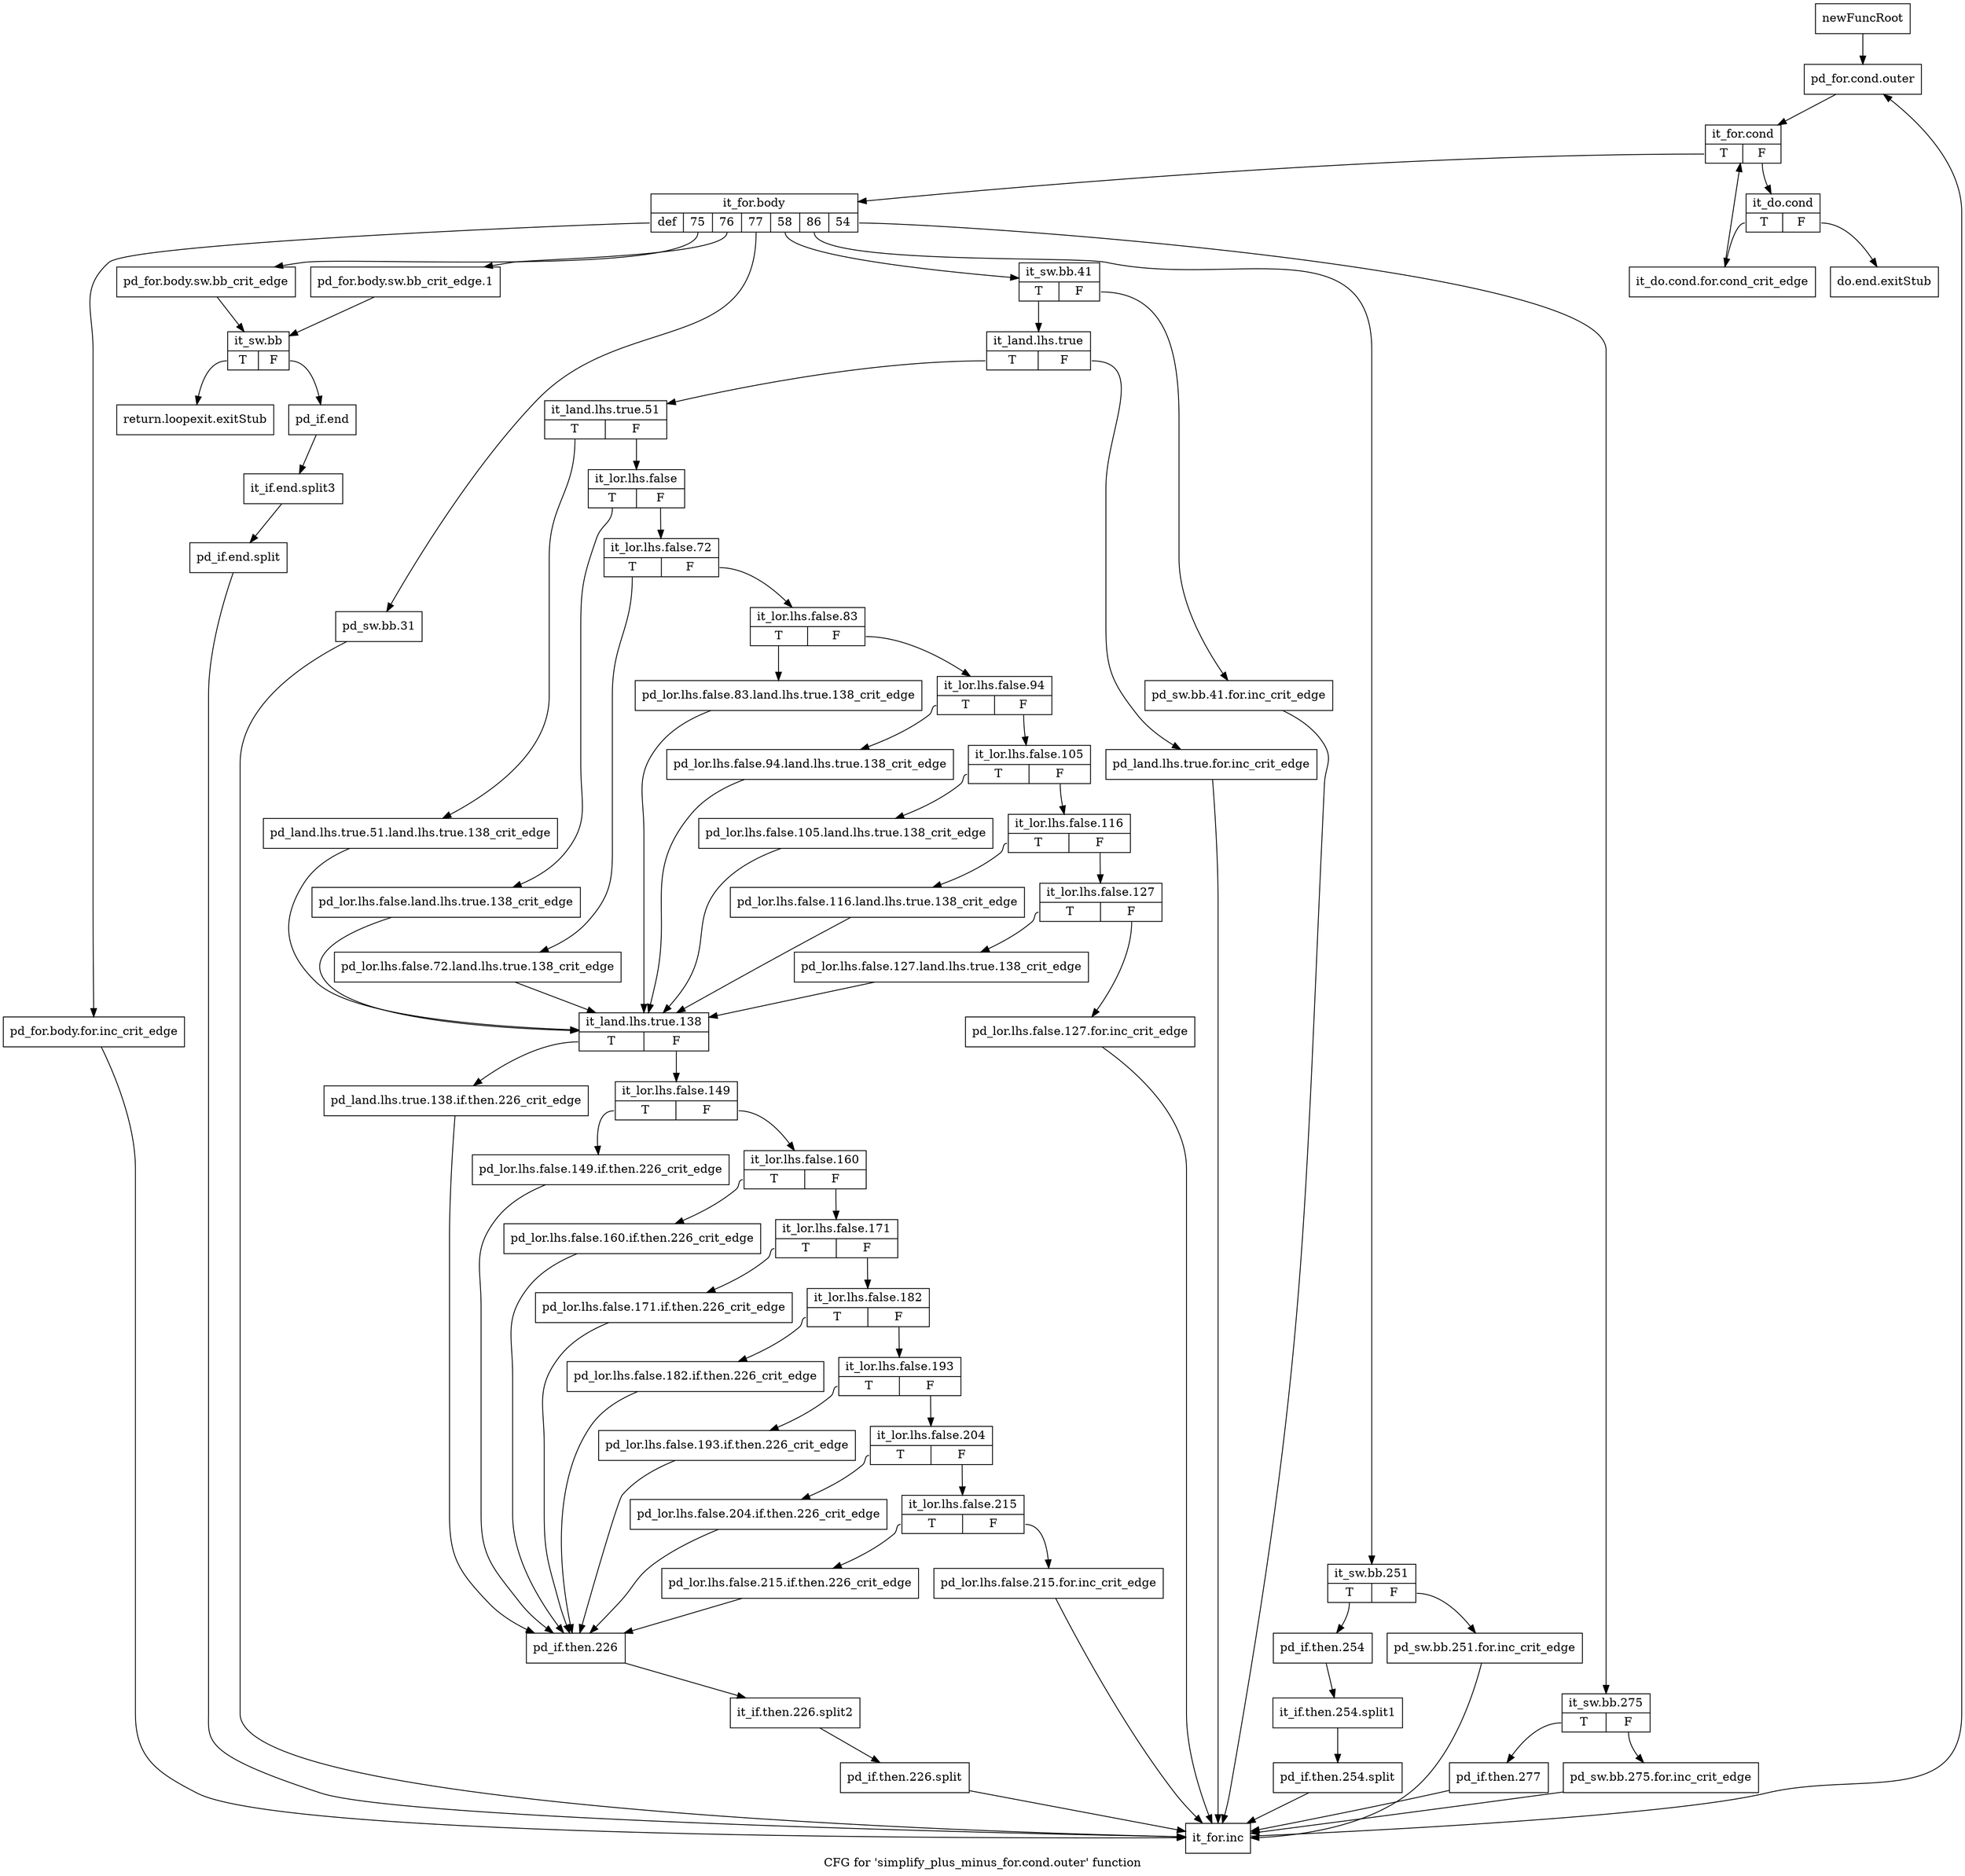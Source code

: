 digraph "CFG for 'simplify_plus_minus_for.cond.outer' function" {
	label="CFG for 'simplify_plus_minus_for.cond.outer' function";

	Node0xc2a77b0 [shape=record,label="{newFuncRoot}"];
	Node0xc2a77b0 -> Node0xc2a78a0;
	Node0xc2a7800 [shape=record,label="{do.end.exitStub}"];
	Node0xc2a7850 [shape=record,label="{return.loopexit.exitStub}"];
	Node0xc2a78a0 [shape=record,label="{pd_for.cond.outer}"];
	Node0xc2a78a0 -> Node0xc2a78f0;
	Node0xc2a78f0 [shape=record,label="{it_for.cond|{<s0>T|<s1>F}}"];
	Node0xc2a78f0:s0 -> Node0xc2a79e0;
	Node0xc2a78f0:s1 -> Node0xc2a7940;
	Node0xc2a7940 [shape=record,label="{it_do.cond|{<s0>T|<s1>F}}"];
	Node0xc2a7940:s0 -> Node0xc2a7990;
	Node0xc2a7940:s1 -> Node0xc2a7800;
	Node0xc2a7990 [shape=record,label="{it_do.cond.for.cond_crit_edge}"];
	Node0xc2a7990 -> Node0xc2a78f0;
	Node0xc2a79e0 [shape=record,label="{it_for.body|{<s0>def|<s1>75|<s2>76|<s3>77|<s4>58|<s5>86|<s6>54}}"];
	Node0xc2a79e0:s0 -> Node0xc2a89d0;
	Node0xc2a79e0:s1 -> Node0xc2a88e0;
	Node0xc2a79e0:s2 -> Node0xc2a8890;
	Node0xc2a79e0:s3 -> Node0xc2a8840;
	Node0xc2a79e0:s4 -> Node0xc2a7c10;
	Node0xc2a79e0:s5 -> Node0xc2a7b20;
	Node0xc2a79e0:s6 -> Node0xc2a7a30;
	Node0xc2a7a30 [shape=record,label="{it_sw.bb.275|{<s0>T|<s1>F}}"];
	Node0xc2a7a30:s0 -> Node0xc2a7ad0;
	Node0xc2a7a30:s1 -> Node0xc2a7a80;
	Node0xc2a7a80 [shape=record,label="{pd_sw.bb.275.for.inc_crit_edge}"];
	Node0xc2a7a80 -> Node0xc2a8a20;
	Node0xc2a7ad0 [shape=record,label="{pd_if.then.277}"];
	Node0xc2a7ad0 -> Node0xc2a8a20;
	Node0xc2a7b20 [shape=record,label="{it_sw.bb.251|{<s0>T|<s1>F}}"];
	Node0xc2a7b20:s0 -> Node0xc2a7bc0;
	Node0xc2a7b20:s1 -> Node0xc2a7b70;
	Node0xc2a7b70 [shape=record,label="{pd_sw.bb.251.for.inc_crit_edge}"];
	Node0xc2a7b70 -> Node0xc2a8a20;
	Node0xc2a7bc0 [shape=record,label="{pd_if.then.254}"];
	Node0xc2a7bc0 -> Node0xfd05f80;
	Node0xfd05f80 [shape=record,label="{it_if.then.254.split1}"];
	Node0xfd05f80 -> Node0xfd07600;
	Node0xfd07600 [shape=record,label="{pd_if.then.254.split}"];
	Node0xfd07600 -> Node0xc2a8a20;
	Node0xc2a7c10 [shape=record,label="{it_sw.bb.41|{<s0>T|<s1>F}}"];
	Node0xc2a7c10:s0 -> Node0xc2a7cb0;
	Node0xc2a7c10:s1 -> Node0xc2a7c60;
	Node0xc2a7c60 [shape=record,label="{pd_sw.bb.41.for.inc_crit_edge}"];
	Node0xc2a7c60 -> Node0xc2a8a20;
	Node0xc2a7cb0 [shape=record,label="{it_land.lhs.true|{<s0>T|<s1>F}}"];
	Node0xc2a7cb0:s0 -> Node0xc2a7d50;
	Node0xc2a7cb0:s1 -> Node0xc2a7d00;
	Node0xc2a7d00 [shape=record,label="{pd_land.lhs.true.for.inc_crit_edge}"];
	Node0xc2a7d00 -> Node0xc2a8a20;
	Node0xc2a7d50 [shape=record,label="{it_land.lhs.true.51|{<s0>T|<s1>F}}"];
	Node0xc2a7d50:s0 -> Node0xc2a8250;
	Node0xc2a7d50:s1 -> Node0xc2a7da0;
	Node0xc2a7da0 [shape=record,label="{it_lor.lhs.false|{<s0>T|<s1>F}}"];
	Node0xc2a7da0:s0 -> Node0xc2a8200;
	Node0xc2a7da0:s1 -> Node0xc2a7df0;
	Node0xc2a7df0 [shape=record,label="{it_lor.lhs.false.72|{<s0>T|<s1>F}}"];
	Node0xc2a7df0:s0 -> Node0xc2a81b0;
	Node0xc2a7df0:s1 -> Node0xc2a7e40;
	Node0xc2a7e40 [shape=record,label="{it_lor.lhs.false.83|{<s0>T|<s1>F}}"];
	Node0xc2a7e40:s0 -> Node0xc2a8160;
	Node0xc2a7e40:s1 -> Node0xc2a7e90;
	Node0xc2a7e90 [shape=record,label="{it_lor.lhs.false.94|{<s0>T|<s1>F}}"];
	Node0xc2a7e90:s0 -> Node0xc2a8110;
	Node0xc2a7e90:s1 -> Node0xc2a7ee0;
	Node0xc2a7ee0 [shape=record,label="{it_lor.lhs.false.105|{<s0>T|<s1>F}}"];
	Node0xc2a7ee0:s0 -> Node0xc2a80c0;
	Node0xc2a7ee0:s1 -> Node0xc2a7f30;
	Node0xc2a7f30 [shape=record,label="{it_lor.lhs.false.116|{<s0>T|<s1>F}}"];
	Node0xc2a7f30:s0 -> Node0xc2a8070;
	Node0xc2a7f30:s1 -> Node0xc2a7f80;
	Node0xc2a7f80 [shape=record,label="{it_lor.lhs.false.127|{<s0>T|<s1>F}}"];
	Node0xc2a7f80:s0 -> Node0xc2a8020;
	Node0xc2a7f80:s1 -> Node0xc2a7fd0;
	Node0xc2a7fd0 [shape=record,label="{pd_lor.lhs.false.127.for.inc_crit_edge}"];
	Node0xc2a7fd0 -> Node0xc2a8a20;
	Node0xc2a8020 [shape=record,label="{pd_lor.lhs.false.127.land.lhs.true.138_crit_edge}"];
	Node0xc2a8020 -> Node0xc2a82a0;
	Node0xc2a8070 [shape=record,label="{pd_lor.lhs.false.116.land.lhs.true.138_crit_edge}"];
	Node0xc2a8070 -> Node0xc2a82a0;
	Node0xc2a80c0 [shape=record,label="{pd_lor.lhs.false.105.land.lhs.true.138_crit_edge}"];
	Node0xc2a80c0 -> Node0xc2a82a0;
	Node0xc2a8110 [shape=record,label="{pd_lor.lhs.false.94.land.lhs.true.138_crit_edge}"];
	Node0xc2a8110 -> Node0xc2a82a0;
	Node0xc2a8160 [shape=record,label="{pd_lor.lhs.false.83.land.lhs.true.138_crit_edge}"];
	Node0xc2a8160 -> Node0xc2a82a0;
	Node0xc2a81b0 [shape=record,label="{pd_lor.lhs.false.72.land.lhs.true.138_crit_edge}"];
	Node0xc2a81b0 -> Node0xc2a82a0;
	Node0xc2a8200 [shape=record,label="{pd_lor.lhs.false.land.lhs.true.138_crit_edge}"];
	Node0xc2a8200 -> Node0xc2a82a0;
	Node0xc2a8250 [shape=record,label="{pd_land.lhs.true.51.land.lhs.true.138_crit_edge}"];
	Node0xc2a8250 -> Node0xc2a82a0;
	Node0xc2a82a0 [shape=record,label="{it_land.lhs.true.138|{<s0>T|<s1>F}}"];
	Node0xc2a82a0:s0 -> Node0xc2a87a0;
	Node0xc2a82a0:s1 -> Node0xc2a82f0;
	Node0xc2a82f0 [shape=record,label="{it_lor.lhs.false.149|{<s0>T|<s1>F}}"];
	Node0xc2a82f0:s0 -> Node0xc2a8750;
	Node0xc2a82f0:s1 -> Node0xc2a8340;
	Node0xc2a8340 [shape=record,label="{it_lor.lhs.false.160|{<s0>T|<s1>F}}"];
	Node0xc2a8340:s0 -> Node0xc2a8700;
	Node0xc2a8340:s1 -> Node0xc2a8390;
	Node0xc2a8390 [shape=record,label="{it_lor.lhs.false.171|{<s0>T|<s1>F}}"];
	Node0xc2a8390:s0 -> Node0xc2a86b0;
	Node0xc2a8390:s1 -> Node0xc2a83e0;
	Node0xc2a83e0 [shape=record,label="{it_lor.lhs.false.182|{<s0>T|<s1>F}}"];
	Node0xc2a83e0:s0 -> Node0xc2a8660;
	Node0xc2a83e0:s1 -> Node0xc2a8430;
	Node0xc2a8430 [shape=record,label="{it_lor.lhs.false.193|{<s0>T|<s1>F}}"];
	Node0xc2a8430:s0 -> Node0xc2a8610;
	Node0xc2a8430:s1 -> Node0xc2a8480;
	Node0xc2a8480 [shape=record,label="{it_lor.lhs.false.204|{<s0>T|<s1>F}}"];
	Node0xc2a8480:s0 -> Node0xc2a85c0;
	Node0xc2a8480:s1 -> Node0xc2a84d0;
	Node0xc2a84d0 [shape=record,label="{it_lor.lhs.false.215|{<s0>T|<s1>F}}"];
	Node0xc2a84d0:s0 -> Node0xc2a8570;
	Node0xc2a84d0:s1 -> Node0xc2a8520;
	Node0xc2a8520 [shape=record,label="{pd_lor.lhs.false.215.for.inc_crit_edge}"];
	Node0xc2a8520 -> Node0xc2a8a20;
	Node0xc2a8570 [shape=record,label="{pd_lor.lhs.false.215.if.then.226_crit_edge}"];
	Node0xc2a8570 -> Node0xc2a87f0;
	Node0xc2a85c0 [shape=record,label="{pd_lor.lhs.false.204.if.then.226_crit_edge}"];
	Node0xc2a85c0 -> Node0xc2a87f0;
	Node0xc2a8610 [shape=record,label="{pd_lor.lhs.false.193.if.then.226_crit_edge}"];
	Node0xc2a8610 -> Node0xc2a87f0;
	Node0xc2a8660 [shape=record,label="{pd_lor.lhs.false.182.if.then.226_crit_edge}"];
	Node0xc2a8660 -> Node0xc2a87f0;
	Node0xc2a86b0 [shape=record,label="{pd_lor.lhs.false.171.if.then.226_crit_edge}"];
	Node0xc2a86b0 -> Node0xc2a87f0;
	Node0xc2a8700 [shape=record,label="{pd_lor.lhs.false.160.if.then.226_crit_edge}"];
	Node0xc2a8700 -> Node0xc2a87f0;
	Node0xc2a8750 [shape=record,label="{pd_lor.lhs.false.149.if.then.226_crit_edge}"];
	Node0xc2a8750 -> Node0xc2a87f0;
	Node0xc2a87a0 [shape=record,label="{pd_land.lhs.true.138.if.then.226_crit_edge}"];
	Node0xc2a87a0 -> Node0xc2a87f0;
	Node0xc2a87f0 [shape=record,label="{pd_if.then.226}"];
	Node0xc2a87f0 -> Node0xfd04f40;
	Node0xfd04f40 [shape=record,label="{it_if.then.226.split2}"];
	Node0xfd04f40 -> Node0xfd05c80;
	Node0xfd05c80 [shape=record,label="{pd_if.then.226.split}"];
	Node0xfd05c80 -> Node0xc2a8a20;
	Node0xc2a8840 [shape=record,label="{pd_sw.bb.31}"];
	Node0xc2a8840 -> Node0xc2a8a20;
	Node0xc2a8890 [shape=record,label="{pd_for.body.sw.bb_crit_edge.1}"];
	Node0xc2a8890 -> Node0xc2a8930;
	Node0xc2a88e0 [shape=record,label="{pd_for.body.sw.bb_crit_edge}"];
	Node0xc2a88e0 -> Node0xc2a8930;
	Node0xc2a8930 [shape=record,label="{it_sw.bb|{<s0>T|<s1>F}}"];
	Node0xc2a8930:s0 -> Node0xc2a7850;
	Node0xc2a8930:s1 -> Node0xc2a8980;
	Node0xc2a8980 [shape=record,label="{pd_if.end}"];
	Node0xc2a8980 -> Node0xfd04bc0;
	Node0xfd04bc0 [shape=record,label="{it_if.end.split3}"];
	Node0xfd04bc0 -> Node0xfd04080;
	Node0xfd04080 [shape=record,label="{pd_if.end.split}"];
	Node0xfd04080 -> Node0xc2a8a20;
	Node0xc2a89d0 [shape=record,label="{pd_for.body.for.inc_crit_edge}"];
	Node0xc2a89d0 -> Node0xc2a8a20;
	Node0xc2a8a20 [shape=record,label="{it_for.inc}"];
	Node0xc2a8a20 -> Node0xc2a78a0;
}
